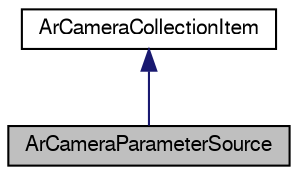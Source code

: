 digraph G
{
  edge [fontname="FreeSans",fontsize=10,labelfontname="FreeSans",labelfontsize=10];
  node [fontname="FreeSans",fontsize=10,shape=record];
  Node1 [label="ArCameraParameterSource",height=0.2,width=0.4,color="black", fillcolor="grey75", style="filled" fontcolor="black"];
  Node2 -> Node1 [dir=back,color="midnightblue",fontsize=10,style="solid",fontname="FreeSans"];
  Node2 [label="ArCameraCollectionItem",height=0.2,width=0.4,color="black", fillcolor="white", style="filled",URL="$classArCameraCollectionItem.html",tooltip="Interface for items that add information to the camera collection."];
}
